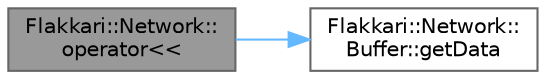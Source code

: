 digraph "Flakkari::Network::operator&lt;&lt;"
{
 // LATEX_PDF_SIZE
  bgcolor="transparent";
  edge [fontname=Helvetica,fontsize=10,labelfontname=Helvetica,labelfontsize=10];
  node [fontname=Helvetica,fontsize=10,shape=box,height=0.2,width=0.4];
  rankdir="LR";
  Node1 [id="Node000001",label="Flakkari::Network::\loperator\<\<",height=0.2,width=0.4,color="gray40", fillcolor="grey60", style="filled", fontcolor="black",tooltip="Convert Buffer to string."];
  Node1 -> Node2 [id="edge1_Node000001_Node000002",color="steelblue1",style="solid",tooltip=" "];
  Node2 [id="Node000002",label="Flakkari::Network::\lBuffer::getData",height=0.2,width=0.4,color="grey40", fillcolor="white", style="filled",URL="$d4/df8/classFlakkari_1_1Network_1_1Buffer.html#ae308d60e79fe9387b58c0cb8640e5ef7",tooltip="Get the data of the buffer."];
}

